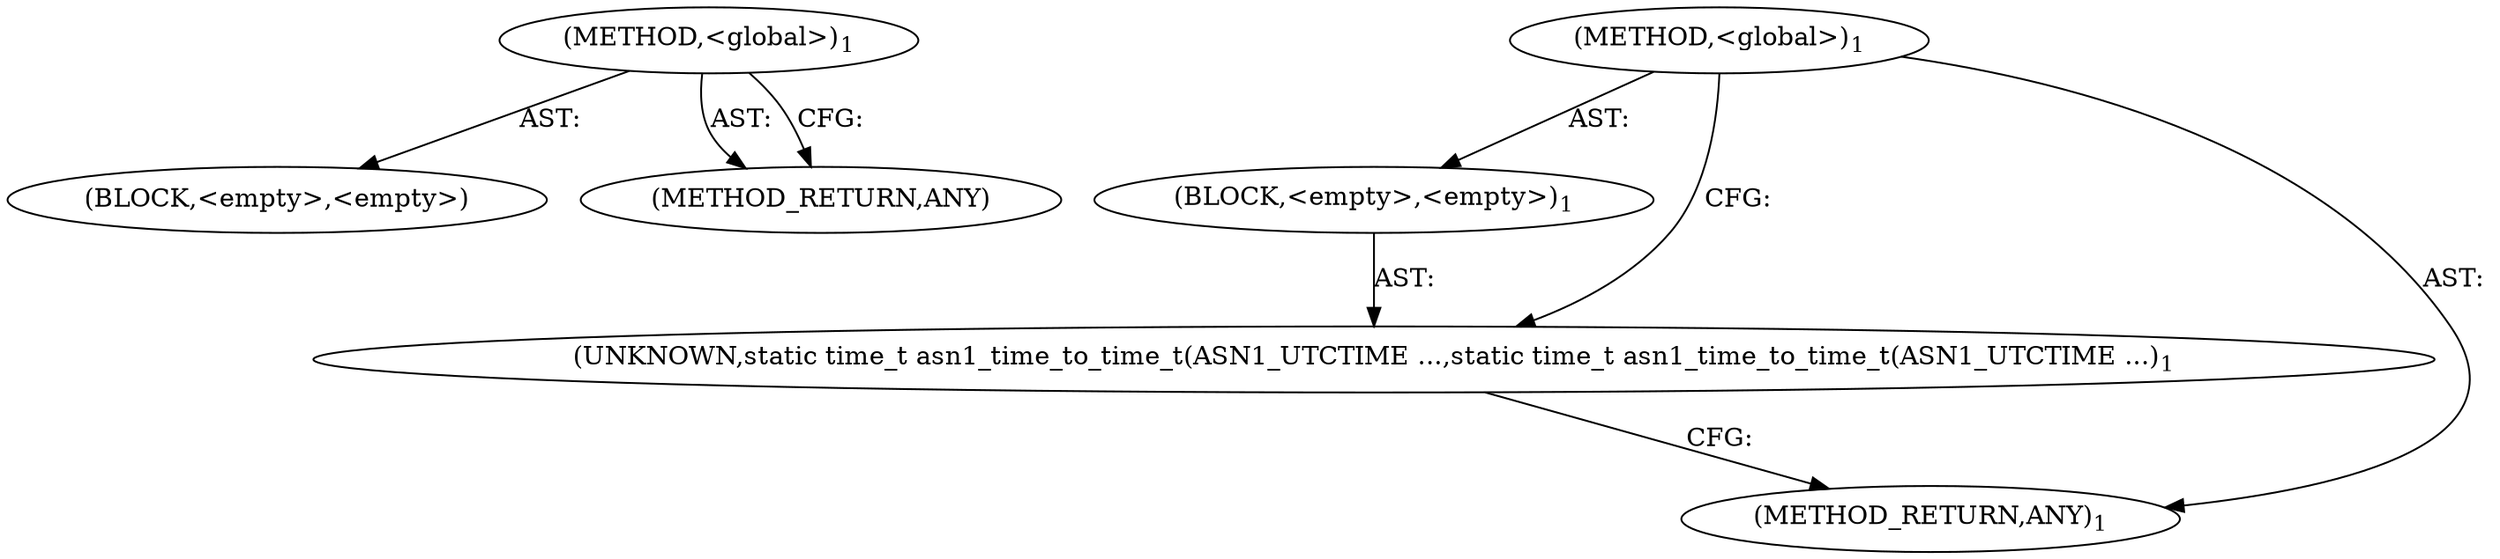 digraph "&lt;global&gt;" {
14 [label=<(METHOD,&lt;global&gt;)<SUB>1</SUB>>];
15 [label=<(BLOCK,&lt;empty&gt;,&lt;empty&gt;)>];
16 [label=<(METHOD_RETURN,ANY)>];
6 [label=<(METHOD,&lt;global&gt;)<SUB>1</SUB>>];
7 [label=<(BLOCK,&lt;empty&gt;,&lt;empty&gt;)<SUB>1</SUB>>];
8 [label=<(UNKNOWN,static time_t asn1_time_to_time_t(ASN1_UTCTIME ...,static time_t asn1_time_to_time_t(ASN1_UTCTIME ...)<SUB>1</SUB>>];
9 [label=<(METHOD_RETURN,ANY)<SUB>1</SUB>>];
14 -> 15  [key=0, label="AST: "];
14 -> 16  [key=0, label="AST: "];
14 -> 16  [key=1, label="CFG: "];
6 -> 7  [key=0, label="AST: "];
6 -> 9  [key=0, label="AST: "];
6 -> 8  [key=0, label="CFG: "];
7 -> 8  [key=0, label="AST: "];
8 -> 9  [key=0, label="CFG: "];
}
